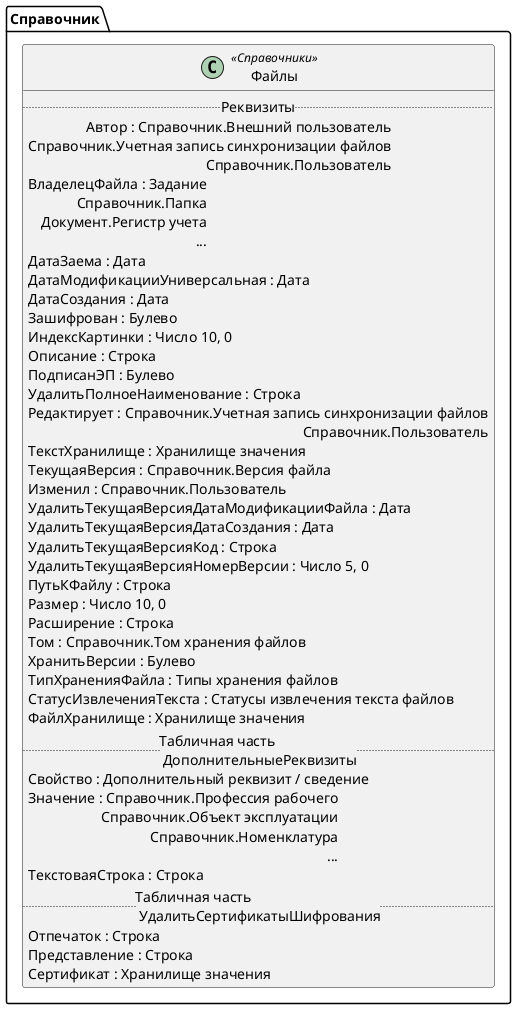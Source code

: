 ﻿@startuml Файлы
'!include templates.wsd
'..\include templates.wsd
class Справочник.Файлы as "Файлы" <<Справочники>>
{
..Реквизиты..
Автор : Справочник.Внешний пользователь\rСправочник.Учетная запись синхронизации файлов\rСправочник.Пользователь
ВладелецФайла : Задание\rСправочник.Папка\rДокумент.Регистр учета\r...
ДатаЗаема : Дата
ДатаМодификацииУниверсальная : Дата
ДатаСоздания : Дата
Зашифрован : Булево
ИндексКартинки : Число 10, 0
Описание : Строка
ПодписанЭП : Булево
УдалитьПолноеНаименование : Строка
Редактирует : Справочник.Учетная запись синхронизации файлов\rСправочник.Пользователь
ТекстХранилище : Хранилище значения
ТекущаяВерсия : Справочник.Версия файла
Изменил : Справочник.Пользователь
УдалитьТекущаяВерсияДатаМодификацииФайла : Дата
УдалитьТекущаяВерсияДатаСоздания : Дата
УдалитьТекущаяВерсияКод : Строка
УдалитьТекущаяВерсияНомерВерсии : Число 5, 0
ПутьКФайлу : Строка
Размер : Число 10, 0
Расширение : Строка
Том : Справочник.Том хранения файлов
ХранитьВерсии : Булево
ТипХраненияФайла : Типы хранения файлов
СтатусИзвлеченияТекста : Статусы извлечения текста файлов
ФайлХранилище : Хранилище значения
..Табличная часть \n ДополнительныеРеквизиты..
Свойство : Дополнительный реквизит / сведение
Значение : Справочник.Профессия рабочего\rСправочник.Объект эксплуатации\rСправочник.Номенклатура\r...
ТекстоваяСтрока : Строка
..Табличная часть \n УдалитьСертификатыШифрования..
Отпечаток : Строка
Представление : Строка
Сертификат : Хранилище значения
}
@enduml
